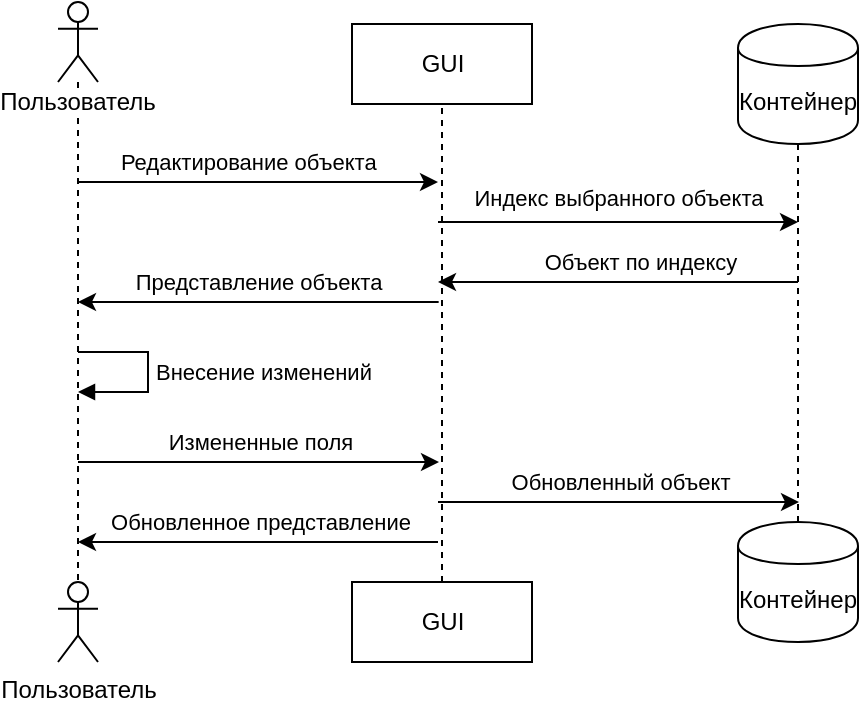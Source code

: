 <mxfile version="13.1.1" type="google"><diagram name="Page-1" id="13e1069c-82ec-6db2-03f1-153e76fe0fe0"><mxGraphModel dx="359" dy="537" grid="1" gridSize="10" guides="1" tooltips="1" connect="1" arrows="1" fold="1" page="1" pageScale="1" pageWidth="1100" pageHeight="850" background="#ffffff" math="0" shadow="0"><root><mxCell id="0"/><mxCell id="1" parent="0"/><mxCell id="lB9bvRs2nrUWCR5qNO8K-1" value="Пользователь" style="shape=umlLifeline;participant=umlActor;perimeter=lifelinePerimeter;whiteSpace=wrap;html=1;container=1;collapsible=0;recursiveResize=0;verticalAlign=top;spacingTop=36;labelBackgroundColor=#ffffff;outlineConnect=0;size=40;" vertex="1" parent="1"><mxGeometry x="370" y="230" width="20" height="290" as="geometry"/></mxCell><mxCell id="lB9bvRs2nrUWCR5qNO8K-10" value="Пользователь" style="shape=umlActor;verticalLabelPosition=bottom;labelBackgroundColor=#ffffff;verticalAlign=top;html=1;" vertex="1" parent="1"><mxGeometry x="370" y="520" width="20" height="40" as="geometry"/></mxCell><mxCell id="lB9bvRs2nrUWCR5qNO8K-15" value="GUI" style="html=1;" vertex="1" parent="1"><mxGeometry x="517" y="241" width="90" height="40" as="geometry"/></mxCell><mxCell id="lB9bvRs2nrUWCR5qNO8K-16" value="GUI" style="html=1;" vertex="1" parent="1"><mxGeometry x="517" y="520" width="90" height="40" as="geometry"/></mxCell><mxCell id="lB9bvRs2nrUWCR5qNO8K-18" value="" style="endArrow=classic;html=1;" edge="1" parent="1" source="lB9bvRs2nrUWCR5qNO8K-1"><mxGeometry width="50" height="50" relative="1" as="geometry"><mxPoint x="430" y="360" as="sourcePoint"/><mxPoint x="560" y="320" as="targetPoint"/></mxGeometry></mxCell><mxCell id="lB9bvRs2nrUWCR5qNO8K-23" value="Редактирование объекта&amp;nbsp; &amp;nbsp;&amp;nbsp;" style="edgeLabel;html=1;align=center;verticalAlign=middle;resizable=0;points=[];" vertex="1" connectable="0" parent="lB9bvRs2nrUWCR5qNO8K-18"><mxGeometry x="-0.294" y="1" relative="1" as="geometry"><mxPoint x="27" y="-9" as="offset"/></mxGeometry></mxCell><mxCell id="lB9bvRs2nrUWCR5qNO8K-22" value="" style="endArrow=none;dashed=1;html=1;entryX=0.5;entryY=1;entryDx=0;entryDy=0;" edge="1" parent="1" source="lB9bvRs2nrUWCR5qNO8K-16" target="lB9bvRs2nrUWCR5qNO8K-15"><mxGeometry width="50" height="50" relative="1" as="geometry"><mxPoint x="450" y="430" as="sourcePoint"/><mxPoint x="500" y="380" as="targetPoint"/></mxGeometry></mxCell><mxCell id="lB9bvRs2nrUWCR5qNO8K-24" value="" style="endArrow=classic;html=1;" edge="1" parent="1"><mxGeometry width="50" height="50" relative="1" as="geometry"><mxPoint x="560.33" y="380" as="sourcePoint"/><mxPoint x="379.997" y="380" as="targetPoint"/><Array as="points"><mxPoint x="470.33" y="380"/><mxPoint x="420.33" y="380"/></Array></mxGeometry></mxCell><mxCell id="lB9bvRs2nrUWCR5qNO8K-25" value="Представление объекта" style="edgeLabel;html=1;align=center;verticalAlign=middle;resizable=0;points=[];" vertex="1" connectable="0" parent="lB9bvRs2nrUWCR5qNO8K-24"><mxGeometry x="-0.307" y="-1" relative="1" as="geometry"><mxPoint x="-27.83" y="-9" as="offset"/></mxGeometry></mxCell><mxCell id="lB9bvRs2nrUWCR5qNO8K-31" value="Внесение изменений" style="edgeStyle=orthogonalEdgeStyle;html=1;align=left;spacingLeft=2;endArrow=block;rounded=0;" edge="1" target="lB9bvRs2nrUWCR5qNO8K-1" parent="1" source="lB9bvRs2nrUWCR5qNO8K-1"><mxGeometry relative="1" as="geometry"><mxPoint x="380" y="405" as="sourcePoint"/><Array as="points"><mxPoint x="415" y="405"/><mxPoint x="415" y="425"/></Array><mxPoint x="395" y="425" as="targetPoint"/></mxGeometry></mxCell><mxCell id="lB9bvRs2nrUWCR5qNO8K-32" value="" style="endArrow=classic;html=1;" edge="1" parent="1"><mxGeometry width="50" height="50" relative="1" as="geometry"><mxPoint x="380" y="460" as="sourcePoint"/><mxPoint x="560.5" y="460" as="targetPoint"/></mxGeometry></mxCell><mxCell id="lB9bvRs2nrUWCR5qNO8K-33" value="Измененные поля" style="edgeLabel;html=1;align=center;verticalAlign=middle;resizable=0;points=[];" vertex="1" connectable="0" parent="lB9bvRs2nrUWCR5qNO8K-32"><mxGeometry x="-0.294" y="1" relative="1" as="geometry"><mxPoint x="27" y="-9" as="offset"/></mxGeometry></mxCell><mxCell id="lB9bvRs2nrUWCR5qNO8K-34" value="" style="endArrow=classic;html=1;" edge="1" parent="1" target="lB9bvRs2nrUWCR5qNO8K-1"><mxGeometry width="50" height="50" relative="1" as="geometry"><mxPoint x="560" y="500" as="sourcePoint"/><mxPoint x="570.5" y="490" as="targetPoint"/><Array as="points"><mxPoint x="420" y="500"/></Array></mxGeometry></mxCell><mxCell id="lB9bvRs2nrUWCR5qNO8K-35" value="Обновленное представление" style="edgeLabel;html=1;align=center;verticalAlign=middle;resizable=0;points=[];" vertex="1" connectable="0" parent="lB9bvRs2nrUWCR5qNO8K-34"><mxGeometry x="-0.294" y="1" relative="1" as="geometry"><mxPoint x="-26" y="-11" as="offset"/></mxGeometry></mxCell><mxCell id="lB9bvRs2nrUWCR5qNO8K-37" value="Контейнер" style="shape=cylinder;whiteSpace=wrap;html=1;boundedLbl=1;backgroundOutline=1;" vertex="1" parent="1"><mxGeometry x="710" y="490" width="60" height="60" as="geometry"/></mxCell><mxCell id="lB9bvRs2nrUWCR5qNO8K-40" value="" style="endArrow=none;dashed=1;html=1;entryX=0.5;entryY=1;entryDx=0;entryDy=0;exitX=0.5;exitY=0;exitDx=0;exitDy=0;" edge="1" parent="1" source="lB9bvRs2nrUWCR5qNO8K-37"><mxGeometry width="50" height="50" relative="1" as="geometry"><mxPoint x="710" y="440" as="sourcePoint"/><mxPoint x="740" y="300" as="targetPoint"/></mxGeometry></mxCell><mxCell id="lB9bvRs2nrUWCR5qNO8K-41" value="Контейнер" style="shape=cylinder;whiteSpace=wrap;html=1;boundedLbl=1;backgroundOutline=1;" vertex="1" parent="1"><mxGeometry x="710" y="241" width="60" height="60" as="geometry"/></mxCell><mxCell id="lB9bvRs2nrUWCR5qNO8K-42" value="" style="endArrow=classic;html=1;" edge="1" parent="1"><mxGeometry width="50" height="50" relative="1" as="geometry"><mxPoint x="560" y="480" as="sourcePoint"/><mxPoint x="740.5" y="480" as="targetPoint"/></mxGeometry></mxCell><mxCell id="lB9bvRs2nrUWCR5qNO8K-43" value="Обновленный объект" style="edgeLabel;html=1;align=center;verticalAlign=middle;resizable=0;points=[];" vertex="1" connectable="0" parent="lB9bvRs2nrUWCR5qNO8K-42"><mxGeometry x="-0.294" y="1" relative="1" as="geometry"><mxPoint x="27" y="-9" as="offset"/></mxGeometry></mxCell><mxCell id="lB9bvRs2nrUWCR5qNO8K-44" value="" style="endArrow=classic;html=1;" edge="1" parent="1"><mxGeometry width="50" height="50" relative="1" as="geometry"><mxPoint x="740" y="370" as="sourcePoint"/><mxPoint x="560" y="370" as="targetPoint"/></mxGeometry></mxCell><mxCell id="lB9bvRs2nrUWCR5qNO8K-45" value="Объект по индексу" style="edgeLabel;html=1;align=center;verticalAlign=middle;resizable=0;points=[];" vertex="1" connectable="0" parent="lB9bvRs2nrUWCR5qNO8K-44"><mxGeometry x="-0.294" y="1" relative="1" as="geometry"><mxPoint x="-16" y="-11" as="offset"/></mxGeometry></mxCell><mxCell id="lB9bvRs2nrUWCR5qNO8K-46" value="" style="endArrow=classic;html=1;" edge="1" parent="1"><mxGeometry width="50" height="50" relative="1" as="geometry"><mxPoint x="560" y="340" as="sourcePoint"/><mxPoint x="740" y="340" as="targetPoint"/></mxGeometry></mxCell><mxCell id="lB9bvRs2nrUWCR5qNO8K-47" value="Индекс выбранного объекта" style="edgeLabel;html=1;align=center;verticalAlign=middle;resizable=0;points=[];" vertex="1" connectable="0" parent="lB9bvRs2nrUWCR5qNO8K-46"><mxGeometry x="-0.294" y="1" relative="1" as="geometry"><mxPoint x="26" y="-11" as="offset"/></mxGeometry></mxCell></root></mxGraphModel></diagram></mxfile>